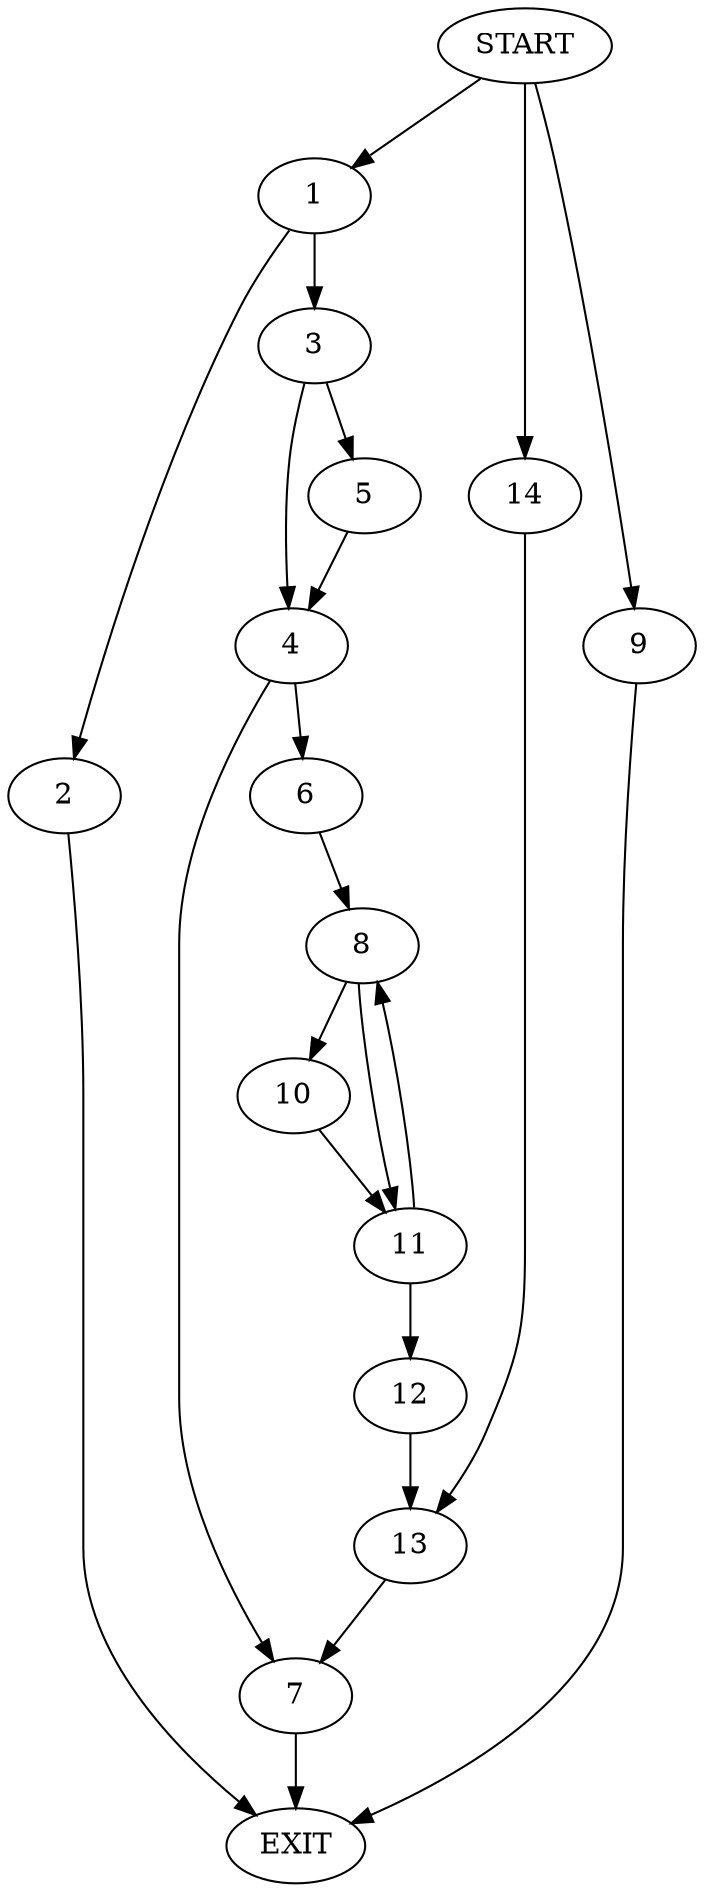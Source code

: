 digraph {
0 [label="START"]
15 [label="EXIT"]
0 -> 1
1 -> 2
1 -> 3
3 -> 4
3 -> 5
2 -> 15
5 -> 4
4 -> 6
4 -> 7
7 -> 15
6 -> 8
0 -> 9
9 -> 15
8 -> 10
8 -> 11
10 -> 11
11 -> 8
11 -> 12
12 -> 13
0 -> 14
14 -> 13
13 -> 7
}
